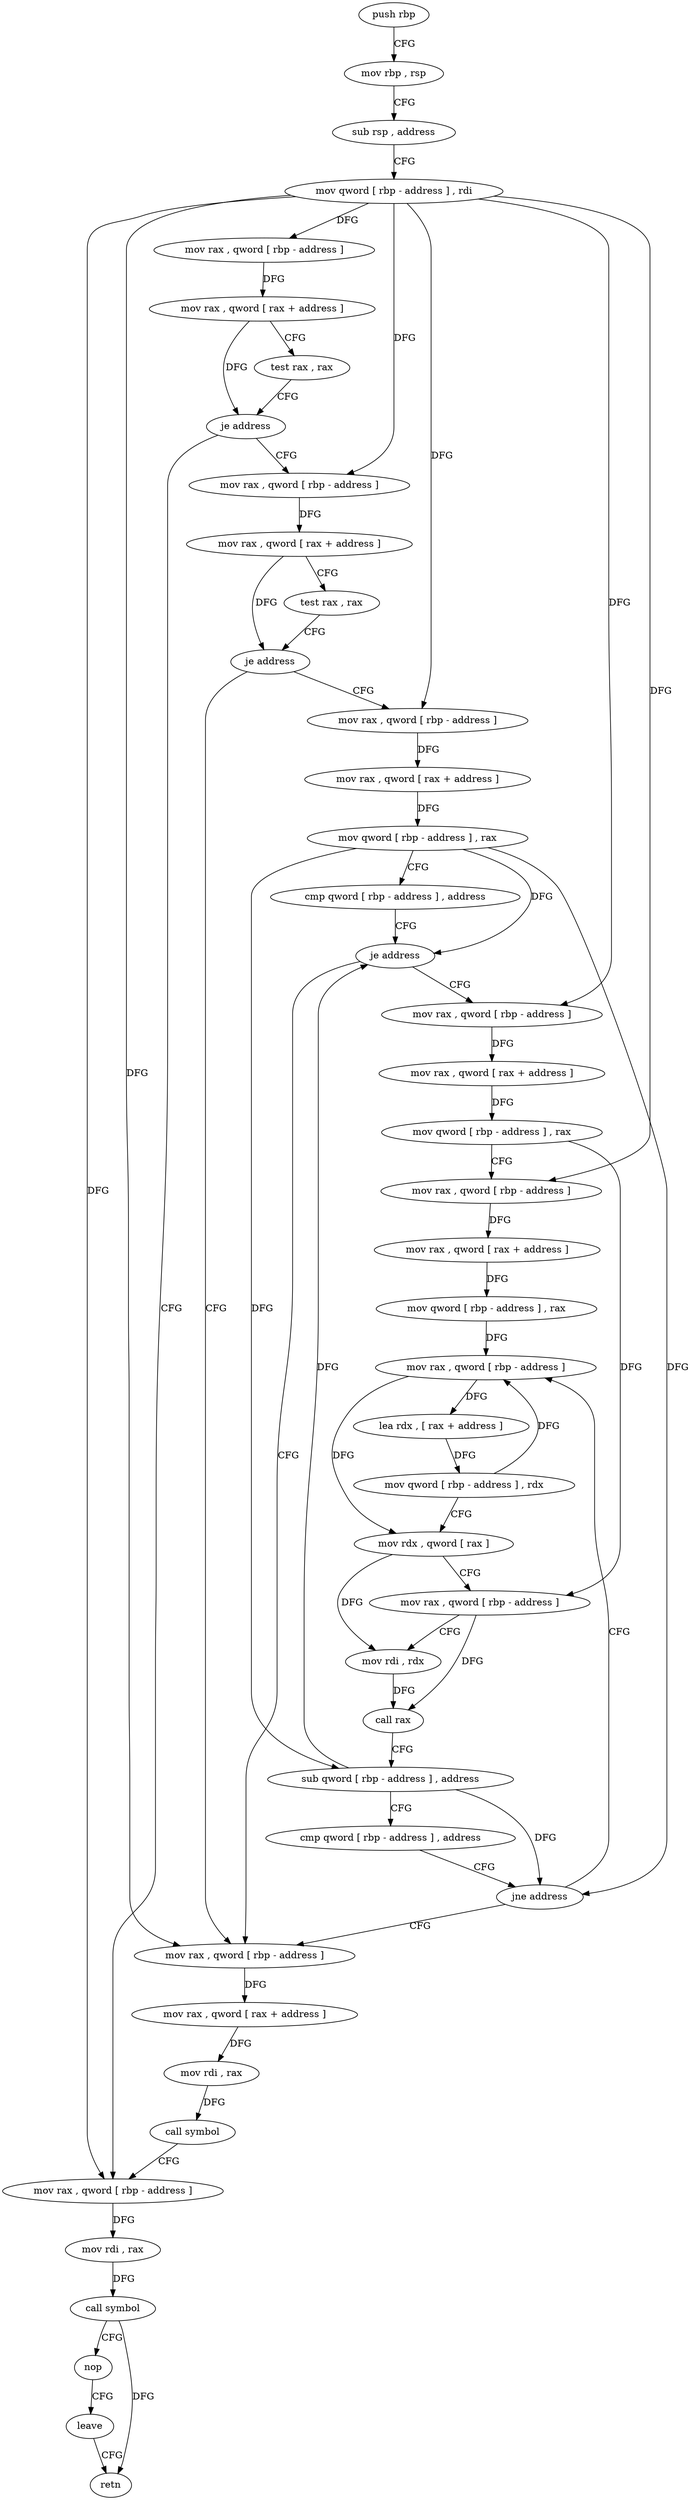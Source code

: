 digraph "func" {
"194671" [label = "push rbp" ]
"194672" [label = "mov rbp , rsp" ]
"194675" [label = "sub rsp , address" ]
"194679" [label = "mov qword [ rbp - address ] , rdi" ]
"194683" [label = "mov rax , qword [ rbp - address ]" ]
"194687" [label = "mov rax , qword [ rax + address ]" ]
"194691" [label = "test rax , rax" ]
"194694" [label = "je address" ]
"194804" [label = "mov rax , qword [ rbp - address ]" ]
"194696" [label = "mov rax , qword [ rbp - address ]" ]
"194808" [label = "mov rdi , rax" ]
"194811" [label = "call symbol" ]
"194816" [label = "nop" ]
"194817" [label = "leave" ]
"194818" [label = "retn" ]
"194700" [label = "mov rax , qword [ rax + address ]" ]
"194704" [label = "test rax , rax" ]
"194707" [label = "je address" ]
"194788" [label = "mov rax , qword [ rbp - address ]" ]
"194709" [label = "mov rax , qword [ rbp - address ]" ]
"194792" [label = "mov rax , qword [ rax + address ]" ]
"194796" [label = "mov rdi , rax" ]
"194799" [label = "call symbol" ]
"194713" [label = "mov rax , qword [ rax + address ]" ]
"194717" [label = "mov qword [ rbp - address ] , rax" ]
"194721" [label = "cmp qword [ rbp - address ] , address" ]
"194726" [label = "je address" ]
"194728" [label = "mov rax , qword [ rbp - address ]" ]
"194732" [label = "mov rax , qword [ rax + address ]" ]
"194736" [label = "mov qword [ rbp - address ] , rax" ]
"194740" [label = "mov rax , qword [ rbp - address ]" ]
"194744" [label = "mov rax , qword [ rax + address ]" ]
"194748" [label = "mov qword [ rbp - address ] , rax" ]
"194752" [label = "mov rax , qword [ rbp - address ]" ]
"194756" [label = "lea rdx , [ rax + address ]" ]
"194760" [label = "mov qword [ rbp - address ] , rdx" ]
"194764" [label = "mov rdx , qword [ rax ]" ]
"194767" [label = "mov rax , qword [ rbp - address ]" ]
"194771" [label = "mov rdi , rdx" ]
"194774" [label = "call rax" ]
"194776" [label = "sub qword [ rbp - address ] , address" ]
"194781" [label = "cmp qword [ rbp - address ] , address" ]
"194786" [label = "jne address" ]
"194671" -> "194672" [ label = "CFG" ]
"194672" -> "194675" [ label = "CFG" ]
"194675" -> "194679" [ label = "CFG" ]
"194679" -> "194683" [ label = "DFG" ]
"194679" -> "194804" [ label = "DFG" ]
"194679" -> "194696" [ label = "DFG" ]
"194679" -> "194788" [ label = "DFG" ]
"194679" -> "194709" [ label = "DFG" ]
"194679" -> "194728" [ label = "DFG" ]
"194679" -> "194740" [ label = "DFG" ]
"194683" -> "194687" [ label = "DFG" ]
"194687" -> "194691" [ label = "CFG" ]
"194687" -> "194694" [ label = "DFG" ]
"194691" -> "194694" [ label = "CFG" ]
"194694" -> "194804" [ label = "CFG" ]
"194694" -> "194696" [ label = "CFG" ]
"194804" -> "194808" [ label = "DFG" ]
"194696" -> "194700" [ label = "DFG" ]
"194808" -> "194811" [ label = "DFG" ]
"194811" -> "194816" [ label = "CFG" ]
"194811" -> "194818" [ label = "DFG" ]
"194816" -> "194817" [ label = "CFG" ]
"194817" -> "194818" [ label = "CFG" ]
"194700" -> "194704" [ label = "CFG" ]
"194700" -> "194707" [ label = "DFG" ]
"194704" -> "194707" [ label = "CFG" ]
"194707" -> "194788" [ label = "CFG" ]
"194707" -> "194709" [ label = "CFG" ]
"194788" -> "194792" [ label = "DFG" ]
"194709" -> "194713" [ label = "DFG" ]
"194792" -> "194796" [ label = "DFG" ]
"194796" -> "194799" [ label = "DFG" ]
"194799" -> "194804" [ label = "CFG" ]
"194713" -> "194717" [ label = "DFG" ]
"194717" -> "194721" [ label = "CFG" ]
"194717" -> "194726" [ label = "DFG" ]
"194717" -> "194776" [ label = "DFG" ]
"194717" -> "194786" [ label = "DFG" ]
"194721" -> "194726" [ label = "CFG" ]
"194726" -> "194788" [ label = "CFG" ]
"194726" -> "194728" [ label = "CFG" ]
"194728" -> "194732" [ label = "DFG" ]
"194732" -> "194736" [ label = "DFG" ]
"194736" -> "194740" [ label = "CFG" ]
"194736" -> "194767" [ label = "DFG" ]
"194740" -> "194744" [ label = "DFG" ]
"194744" -> "194748" [ label = "DFG" ]
"194748" -> "194752" [ label = "DFG" ]
"194752" -> "194756" [ label = "DFG" ]
"194752" -> "194764" [ label = "DFG" ]
"194756" -> "194760" [ label = "DFG" ]
"194760" -> "194764" [ label = "CFG" ]
"194760" -> "194752" [ label = "DFG" ]
"194764" -> "194767" [ label = "CFG" ]
"194764" -> "194771" [ label = "DFG" ]
"194767" -> "194771" [ label = "CFG" ]
"194767" -> "194774" [ label = "DFG" ]
"194771" -> "194774" [ label = "DFG" ]
"194774" -> "194776" [ label = "CFG" ]
"194776" -> "194781" [ label = "CFG" ]
"194776" -> "194726" [ label = "DFG" ]
"194776" -> "194786" [ label = "DFG" ]
"194781" -> "194786" [ label = "CFG" ]
"194786" -> "194752" [ label = "CFG" ]
"194786" -> "194788" [ label = "CFG" ]
}
